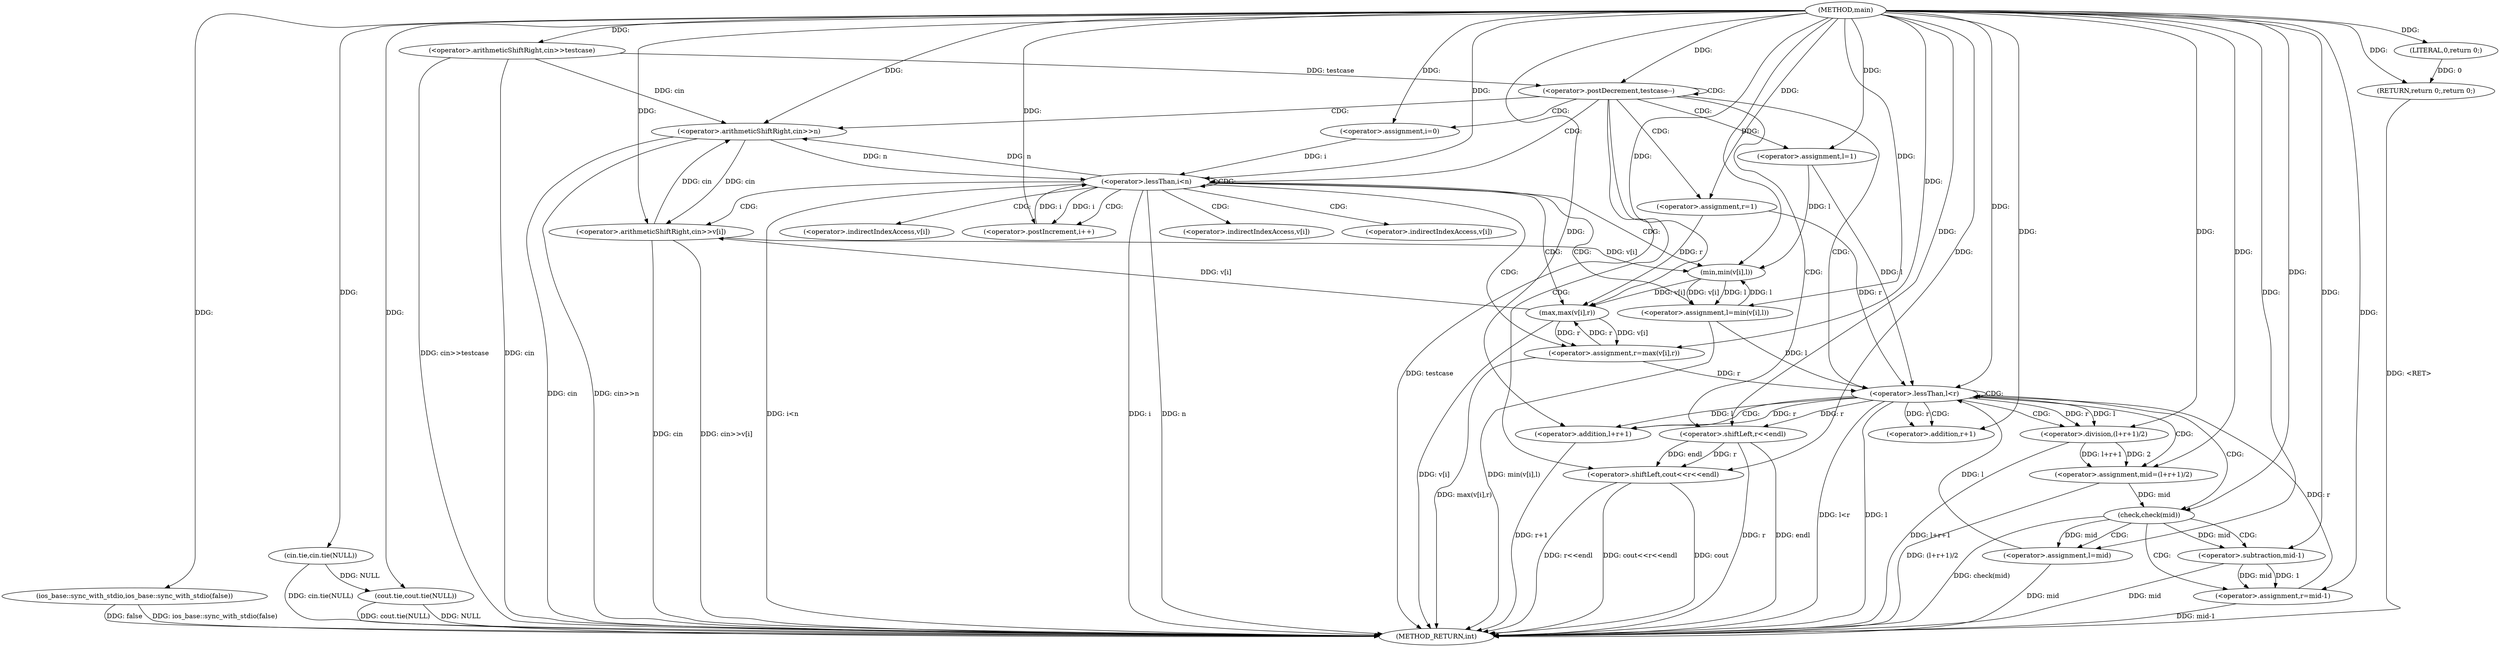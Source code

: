 digraph "main" {  
"1000175" [label = "(METHOD,main)" ]
"1000268" [label = "(METHOD_RETURN,int)" ]
"1000177" [label = "(ios_base::sync_with_stdio,ios_base::sync_with_stdio(false))" ]
"1000179" [label = "(cin.tie,cin.tie(NULL))" ]
"1000181" [label = "(cout.tie,cout.tie(NULL))" ]
"1000184" [label = "(<operator>.arithmeticShiftRight,cin>>testcase)" ]
"1000266" [label = "(RETURN,return 0;,return 0;)" ]
"1000188" [label = "(<operator>.postDecrement,testcase--)" ]
"1000267" [label = "(LITERAL,0,return 0;)" ]
"1000191" [label = "(<operator>.arithmeticShiftRight,cin>>n)" ]
"1000195" [label = "(<operator>.assignment,l=1)" ]
"1000199" [label = "(<operator>.assignment,r=1)" ]
"1000261" [label = "(<operator>.shiftLeft,cout<<r<<endl)" ]
"1000204" [label = "(<operator>.assignment,i=0)" ]
"1000207" [label = "(<operator>.lessThan,i<n)" ]
"1000210" [label = "(<operator>.postIncrement,i++)" ]
"1000233" [label = "(<operator>.lessThan,l<r)" ]
"1000213" [label = "(<operator>.arithmeticShiftRight,cin>>v[i])" ]
"1000218" [label = "(<operator>.assignment,l=min(v[i],l))" ]
"1000225" [label = "(<operator>.assignment,r=max(v[i],r))" ]
"1000238" [label = "(<operator>.assignment,mid=(l+r+1)/2)" ]
"1000263" [label = "(<operator>.shiftLeft,r<<endl)" ]
"1000248" [label = "(check,check(mid))" ]
"1000220" [label = "(min,min(v[i],l))" ]
"1000227" [label = "(max,max(v[i],r))" ]
"1000240" [label = "(<operator>.division,(l+r+1)/2)" ]
"1000251" [label = "(<operator>.assignment,l=mid)" ]
"1000241" [label = "(<operator>.addition,l+r+1)" ]
"1000256" [label = "(<operator>.assignment,r=mid-1)" ]
"1000243" [label = "(<operator>.addition,r+1)" ]
"1000258" [label = "(<operator>.subtraction,mid-1)" ]
"1000215" [label = "(<operator>.indirectIndexAccess,v[i])" ]
"1000221" [label = "(<operator>.indirectIndexAccess,v[i])" ]
"1000228" [label = "(<operator>.indirectIndexAccess,v[i])" ]
  "1000266" -> "1000268"  [ label = "DDG: <RET>"] 
  "1000177" -> "1000268"  [ label = "DDG: ios_base::sync_with_stdio(false)"] 
  "1000179" -> "1000268"  [ label = "DDG: cin.tie(NULL)"] 
  "1000181" -> "1000268"  [ label = "DDG: NULL"] 
  "1000181" -> "1000268"  [ label = "DDG: cout.tie(NULL)"] 
  "1000184" -> "1000268"  [ label = "DDG: cin"] 
  "1000184" -> "1000268"  [ label = "DDG: cin>>testcase"] 
  "1000188" -> "1000268"  [ label = "DDG: testcase"] 
  "1000191" -> "1000268"  [ label = "DDG: cin"] 
  "1000191" -> "1000268"  [ label = "DDG: cin>>n"] 
  "1000207" -> "1000268"  [ label = "DDG: i"] 
  "1000207" -> "1000268"  [ label = "DDG: n"] 
  "1000207" -> "1000268"  [ label = "DDG: i<n"] 
  "1000233" -> "1000268"  [ label = "DDG: l"] 
  "1000233" -> "1000268"  [ label = "DDG: l<r"] 
  "1000263" -> "1000268"  [ label = "DDG: r"] 
  "1000261" -> "1000268"  [ label = "DDG: r<<endl"] 
  "1000261" -> "1000268"  [ label = "DDG: cout<<r<<endl"] 
  "1000241" -> "1000268"  [ label = "DDG: r+1"] 
  "1000240" -> "1000268"  [ label = "DDG: l+r+1"] 
  "1000238" -> "1000268"  [ label = "DDG: (l+r+1)/2"] 
  "1000248" -> "1000268"  [ label = "DDG: check(mid)"] 
  "1000258" -> "1000268"  [ label = "DDG: mid"] 
  "1000256" -> "1000268"  [ label = "DDG: mid-1"] 
  "1000251" -> "1000268"  [ label = "DDG: mid"] 
  "1000213" -> "1000268"  [ label = "DDG: cin"] 
  "1000213" -> "1000268"  [ label = "DDG: cin>>v[i]"] 
  "1000218" -> "1000268"  [ label = "DDG: min(v[i],l)"] 
  "1000227" -> "1000268"  [ label = "DDG: v[i]"] 
  "1000225" -> "1000268"  [ label = "DDG: max(v[i],r)"] 
  "1000261" -> "1000268"  [ label = "DDG: cout"] 
  "1000263" -> "1000268"  [ label = "DDG: endl"] 
  "1000177" -> "1000268"  [ label = "DDG: false"] 
  "1000267" -> "1000266"  [ label = "DDG: 0"] 
  "1000175" -> "1000266"  [ label = "DDG: "] 
  "1000175" -> "1000177"  [ label = "DDG: "] 
  "1000175" -> "1000179"  [ label = "DDG: "] 
  "1000179" -> "1000181"  [ label = "DDG: NULL"] 
  "1000175" -> "1000181"  [ label = "DDG: "] 
  "1000175" -> "1000184"  [ label = "DDG: "] 
  "1000175" -> "1000267"  [ label = "DDG: "] 
  "1000184" -> "1000188"  [ label = "DDG: testcase"] 
  "1000175" -> "1000188"  [ label = "DDG: "] 
  "1000175" -> "1000195"  [ label = "DDG: "] 
  "1000175" -> "1000199"  [ label = "DDG: "] 
  "1000184" -> "1000191"  [ label = "DDG: cin"] 
  "1000213" -> "1000191"  [ label = "DDG: cin"] 
  "1000175" -> "1000191"  [ label = "DDG: "] 
  "1000207" -> "1000191"  [ label = "DDG: n"] 
  "1000175" -> "1000204"  [ label = "DDG: "] 
  "1000175" -> "1000261"  [ label = "DDG: "] 
  "1000263" -> "1000261"  [ label = "DDG: endl"] 
  "1000263" -> "1000261"  [ label = "DDG: r"] 
  "1000204" -> "1000207"  [ label = "DDG: i"] 
  "1000210" -> "1000207"  [ label = "DDG: i"] 
  "1000175" -> "1000207"  [ label = "DDG: "] 
  "1000191" -> "1000207"  [ label = "DDG: n"] 
  "1000207" -> "1000210"  [ label = "DDG: i"] 
  "1000175" -> "1000210"  [ label = "DDG: "] 
  "1000220" -> "1000218"  [ label = "DDG: l"] 
  "1000220" -> "1000218"  [ label = "DDG: v[i]"] 
  "1000227" -> "1000225"  [ label = "DDG: r"] 
  "1000227" -> "1000225"  [ label = "DDG: v[i]"] 
  "1000195" -> "1000233"  [ label = "DDG: l"] 
  "1000251" -> "1000233"  [ label = "DDG: l"] 
  "1000218" -> "1000233"  [ label = "DDG: l"] 
  "1000175" -> "1000233"  [ label = "DDG: "] 
  "1000199" -> "1000233"  [ label = "DDG: r"] 
  "1000256" -> "1000233"  [ label = "DDG: r"] 
  "1000225" -> "1000233"  [ label = "DDG: r"] 
  "1000240" -> "1000238"  [ label = "DDG: 2"] 
  "1000240" -> "1000238"  [ label = "DDG: l+r+1"] 
  "1000233" -> "1000263"  [ label = "DDG: r"] 
  "1000175" -> "1000263"  [ label = "DDG: "] 
  "1000191" -> "1000213"  [ label = "DDG: cin"] 
  "1000175" -> "1000213"  [ label = "DDG: "] 
  "1000227" -> "1000213"  [ label = "DDG: v[i]"] 
  "1000175" -> "1000218"  [ label = "DDG: "] 
  "1000175" -> "1000225"  [ label = "DDG: "] 
  "1000175" -> "1000238"  [ label = "DDG: "] 
  "1000213" -> "1000220"  [ label = "DDG: v[i]"] 
  "1000195" -> "1000220"  [ label = "DDG: l"] 
  "1000218" -> "1000220"  [ label = "DDG: l"] 
  "1000175" -> "1000220"  [ label = "DDG: "] 
  "1000220" -> "1000227"  [ label = "DDG: v[i]"] 
  "1000199" -> "1000227"  [ label = "DDG: r"] 
  "1000225" -> "1000227"  [ label = "DDG: r"] 
  "1000175" -> "1000227"  [ label = "DDG: "] 
  "1000175" -> "1000240"  [ label = "DDG: "] 
  "1000233" -> "1000240"  [ label = "DDG: r"] 
  "1000233" -> "1000240"  [ label = "DDG: l"] 
  "1000238" -> "1000248"  [ label = "DDG: mid"] 
  "1000175" -> "1000248"  [ label = "DDG: "] 
  "1000248" -> "1000251"  [ label = "DDG: mid"] 
  "1000175" -> "1000251"  [ label = "DDG: "] 
  "1000233" -> "1000241"  [ label = "DDG: l"] 
  "1000175" -> "1000241"  [ label = "DDG: "] 
  "1000233" -> "1000241"  [ label = "DDG: r"] 
  "1000258" -> "1000256"  [ label = "DDG: 1"] 
  "1000258" -> "1000256"  [ label = "DDG: mid"] 
  "1000233" -> "1000243"  [ label = "DDG: r"] 
  "1000175" -> "1000243"  [ label = "DDG: "] 
  "1000175" -> "1000256"  [ label = "DDG: "] 
  "1000248" -> "1000258"  [ label = "DDG: mid"] 
  "1000175" -> "1000258"  [ label = "DDG: "] 
  "1000188" -> "1000191"  [ label = "CDG: "] 
  "1000188" -> "1000199"  [ label = "CDG: "] 
  "1000188" -> "1000233"  [ label = "CDG: "] 
  "1000188" -> "1000195"  [ label = "CDG: "] 
  "1000188" -> "1000263"  [ label = "CDG: "] 
  "1000188" -> "1000204"  [ label = "CDG: "] 
  "1000188" -> "1000188"  [ label = "CDG: "] 
  "1000188" -> "1000261"  [ label = "CDG: "] 
  "1000188" -> "1000207"  [ label = "CDG: "] 
  "1000207" -> "1000221"  [ label = "CDG: "] 
  "1000207" -> "1000213"  [ label = "CDG: "] 
  "1000207" -> "1000227"  [ label = "CDG: "] 
  "1000207" -> "1000210"  [ label = "CDG: "] 
  "1000207" -> "1000215"  [ label = "CDG: "] 
  "1000207" -> "1000225"  [ label = "CDG: "] 
  "1000207" -> "1000207"  [ label = "CDG: "] 
  "1000207" -> "1000220"  [ label = "CDG: "] 
  "1000207" -> "1000218"  [ label = "CDG: "] 
  "1000207" -> "1000228"  [ label = "CDG: "] 
  "1000233" -> "1000238"  [ label = "CDG: "] 
  "1000233" -> "1000233"  [ label = "CDG: "] 
  "1000233" -> "1000243"  [ label = "CDG: "] 
  "1000233" -> "1000248"  [ label = "CDG: "] 
  "1000233" -> "1000241"  [ label = "CDG: "] 
  "1000233" -> "1000240"  [ label = "CDG: "] 
  "1000248" -> "1000258"  [ label = "CDG: "] 
  "1000248" -> "1000251"  [ label = "CDG: "] 
  "1000248" -> "1000256"  [ label = "CDG: "] 
}
